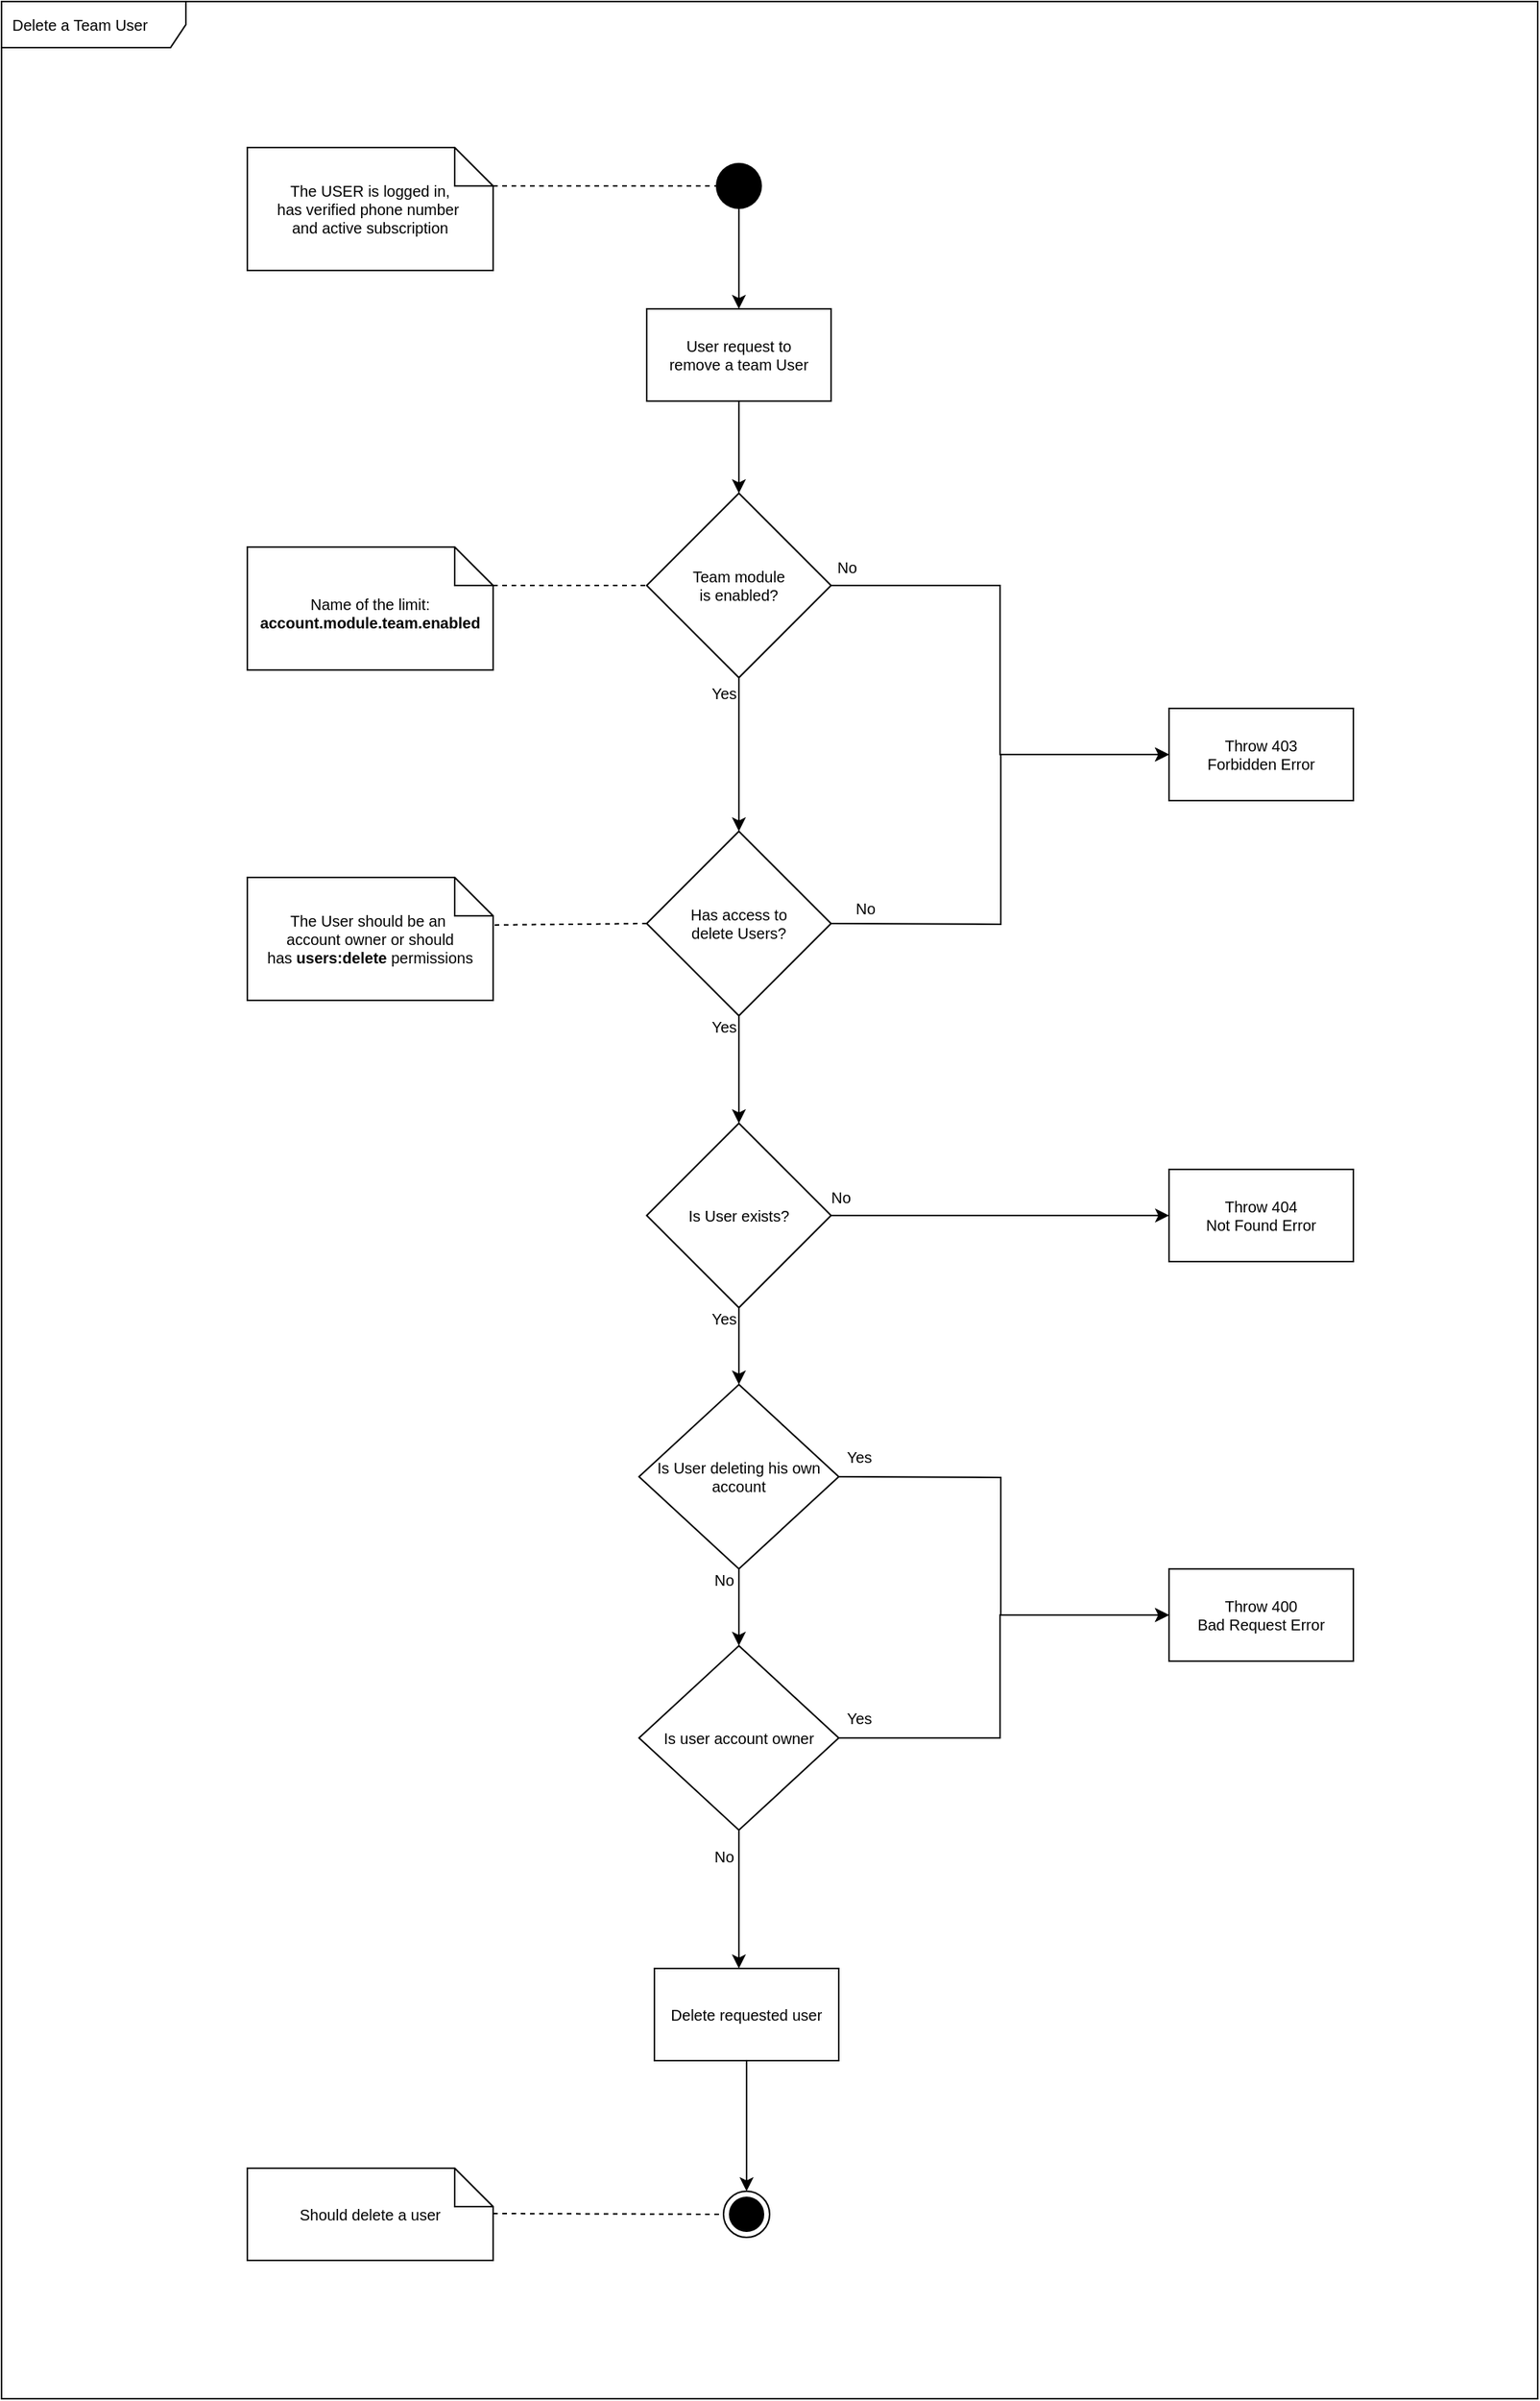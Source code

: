 <mxfile version="14.1.8" type="device"><diagram name="Page-1" id="edf60f1a-56cd-e834-aa8a-f176f3a09ee4"><mxGraphModel dx="1106" dy="822" grid="1" gridSize="10" guides="1" tooltips="1" connect="1" arrows="1" fold="1" page="1" pageScale="1" pageWidth="1100" pageHeight="850" background="#ffffff" math="0" shadow="0"><root><mxCell id="0"/><mxCell id="1" parent="0"/><mxCell id="Ba-ZNquN2ZrCmi-AHeB1-1" value="Delete a Team User" style="shape=umlFrame;whiteSpace=wrap;html=1;width=120;height=30;boundedLbl=1;verticalAlign=middle;align=left;spacingLeft=5;fontSize=10;" vertex="1" parent="1"><mxGeometry x="40" y="40" width="1000" height="1560" as="geometry"/></mxCell><mxCell id="_zWAdhGP076Wioq-4BrN-6" value="The USER is logged in,&lt;br&gt;has verified phone number&amp;nbsp;&lt;br&gt;and active subscription" style="shape=note2;boundedLbl=1;whiteSpace=wrap;html=1;size=25;verticalAlign=middle;align=center;fontSize=10;" parent="1" vertex="1"><mxGeometry x="200" y="135" width="160" height="80" as="geometry"/></mxCell><mxCell id="_zWAdhGP076Wioq-4BrN-7" value="" style="endArrow=none;dashed=1;html=1;fontSize=10;entryX=0;entryY=0.5;entryDx=0;entryDy=0;exitX=0;exitY=0;exitDx=160;exitDy=25;exitPerimeter=0;" parent="1" edge="1"><mxGeometry width="50" height="50" relative="1" as="geometry"><mxPoint x="360" y="160" as="sourcePoint"/><mxPoint x="505" y="160" as="targetPoint"/></mxGeometry></mxCell><mxCell id="_zWAdhGP076Wioq-4BrN-8" style="edgeStyle=orthogonalEdgeStyle;rounded=0;orthogonalLoop=1;jettySize=auto;html=1;entryX=0.5;entryY=0;entryDx=0;entryDy=0;fontSize=10;" parent="1" source="_zWAdhGP076Wioq-4BrN-9" edge="1"><mxGeometry relative="1" as="geometry"><mxPoint x="520" y="240" as="targetPoint"/></mxGeometry></mxCell><mxCell id="_zWAdhGP076Wioq-4BrN-9" value="" style="ellipse;fillColor=#000000;strokeColor=none;fontSize=10;" parent="1" vertex="1"><mxGeometry x="505" y="145" width="30" height="30" as="geometry"/></mxCell><mxCell id="_zWAdhGP076Wioq-4BrN-10" value="Yes" style="edgeLabel;html=1;align=center;verticalAlign=middle;resizable=0;points=[];fontSize=10;" parent="1" vertex="1" connectable="0"><mxGeometry x="510" y="490" as="geometry"/></mxCell><mxCell id="_zWAdhGP076Wioq-4BrN-33" style="edgeStyle=orthogonalEdgeStyle;rounded=0;orthogonalLoop=1;jettySize=auto;html=1;entryX=0;entryY=0.5;entryDx=0;entryDy=0;" parent="1" source="_zWAdhGP076Wioq-4BrN-11" target="_zWAdhGP076Wioq-4BrN-22" edge="1"><mxGeometry relative="1" as="geometry"/></mxCell><mxCell id="_zWAdhGP076Wioq-4BrN-11" value="&lt;font style=&quot;font-size: 10px&quot;&gt;Team module &lt;br style=&quot;font-size: 10px;&quot;&gt;is enabled?&lt;/font&gt;" style="rhombus;whiteSpace=wrap;html=1;fontSize=10;" parent="1" vertex="1"><mxGeometry x="460" y="360" width="120" height="120" as="geometry"/></mxCell><mxCell id="_zWAdhGP076Wioq-4BrN-12" style="edgeStyle=orthogonalEdgeStyle;rounded=0;orthogonalLoop=1;jettySize=auto;html=1;entryX=0.5;entryY=0;entryDx=0;entryDy=0;fontSize=10;" parent="1" source="_zWAdhGP076Wioq-4BrN-13" target="_zWAdhGP076Wioq-4BrN-11" edge="1"><mxGeometry relative="1" as="geometry"/></mxCell><mxCell id="_zWAdhGP076Wioq-4BrN-13" value="&lt;font style=&quot;font-size: 10px&quot;&gt;User request to &lt;br&gt;remove a team User&lt;/font&gt;" style="rounded=0;whiteSpace=wrap;html=1;fontSize=10;" parent="1" vertex="1"><mxGeometry x="460" y="240" width="120" height="60" as="geometry"/></mxCell><mxCell id="_zWAdhGP076Wioq-4BrN-14" value="" style="endArrow=none;dashed=1;html=1;exitX=0;exitY=0;exitDx=160;exitDy=25;exitPerimeter=0;entryX=0;entryY=0.5;entryDx=0;entryDy=0;fontSize=10;" parent="1" source="_zWAdhGP076Wioq-4BrN-15" edge="1"><mxGeometry width="50" height="50" relative="1" as="geometry"><mxPoint x="390" y="420" as="sourcePoint"/><mxPoint x="460" y="420" as="targetPoint"/></mxGeometry></mxCell><mxCell id="_zWAdhGP076Wioq-4BrN-15" value="Name of the limit:&lt;br&gt;&lt;b&gt;account.module.team.enabled&lt;/b&gt;" style="shape=note2;boundedLbl=1;whiteSpace=wrap;html=1;size=25;verticalAlign=top;align=center;fontSize=10;" parent="1" vertex="1"><mxGeometry x="200" y="395" width="160" height="80" as="geometry"/></mxCell><mxCell id="_zWAdhGP076Wioq-4BrN-41" style="edgeStyle=orthogonalEdgeStyle;rounded=0;orthogonalLoop=1;jettySize=auto;html=1;" parent="1" source="_zWAdhGP076Wioq-4BrN-16" target="_zWAdhGP076Wioq-4BrN-39" edge="1"><mxGeometry relative="1" as="geometry"/></mxCell><mxCell id="_zWAdhGP076Wioq-4BrN-16" value="&lt;font style=&quot;font-size: 10px&quot;&gt;Has access to&lt;br style=&quot;font-size: 10px&quot;&gt;delete Users?&lt;br style=&quot;font-size: 10px&quot;&gt;&lt;/font&gt;" style="rhombus;whiteSpace=wrap;html=1;fontSize=10;" parent="1" vertex="1"><mxGeometry x="460" y="580" width="120" height="120" as="geometry"/></mxCell><mxCell id="_zWAdhGP076Wioq-4BrN-17" value="" style="endArrow=none;dashed=1;html=1;exitX=0;exitY=0.5;exitDx=0;exitDy=0;entryX=0.995;entryY=0.387;entryDx=0;entryDy=0;entryPerimeter=0;fontSize=10;" parent="1" source="_zWAdhGP076Wioq-4BrN-16" target="_zWAdhGP076Wioq-4BrN-18" edge="1"><mxGeometry width="50" height="50" relative="1" as="geometry"><mxPoint x="410" y="770" as="sourcePoint"/><mxPoint x="390" y="780" as="targetPoint"/></mxGeometry></mxCell><mxCell id="_zWAdhGP076Wioq-4BrN-18" value="The User should be an&amp;nbsp;&lt;br&gt;account&amp;nbsp;owner or should has&amp;nbsp;&lt;b&gt;users:delete&lt;/b&gt;&amp;nbsp;permissions" style="shape=note2;boundedLbl=1;whiteSpace=wrap;html=1;size=25;verticalAlign=middle;align=center;fontSize=10;" parent="1" vertex="1"><mxGeometry x="200" y="610" width="160" height="80" as="geometry"/></mxCell><mxCell id="_zWAdhGP076Wioq-4BrN-19" style="edgeStyle=orthogonalEdgeStyle;rounded=0;orthogonalLoop=1;jettySize=auto;html=1;fontSize=10;entryX=0.5;entryY=0;entryDx=0;entryDy=0;" parent="1" edge="1"><mxGeometry relative="1" as="geometry"><mxPoint x="520" y="580" as="targetPoint"/><mxPoint x="520" y="480" as="sourcePoint"/></mxGeometry></mxCell><mxCell id="_zWAdhGP076Wioq-4BrN-20" value="Yes" style="edgeLabel;html=1;align=center;verticalAlign=middle;resizable=0;points=[];fontSize=10;" parent="_zWAdhGP076Wioq-4BrN-19" vertex="1" connectable="0"><mxGeometry x="-0.367" relative="1" as="geometry"><mxPoint x="-10" y="-22" as="offset"/></mxGeometry></mxCell><mxCell id="_zWAdhGP076Wioq-4BrN-21" value="No" style="edgeLabel;html=1;align=center;verticalAlign=middle;resizable=0;points=[];fontSize=10;" parent="1" vertex="1" connectable="0"><mxGeometry x="590" y="408" as="geometry"/></mxCell><mxCell id="_zWAdhGP076Wioq-4BrN-23" value="No" style="edgeLabel;html=1;align=center;verticalAlign=middle;resizable=0;points=[];fontSize=10;" parent="1" vertex="1" connectable="0"><mxGeometry x="602" y="630" as="geometry"/></mxCell><mxCell id="_zWAdhGP076Wioq-4BrN-24" value="Yes" style="edgeLabel;html=1;align=center;verticalAlign=middle;resizable=0;points=[];fontSize=10;" parent="1" vertex="1" connectable="0"><mxGeometry x="611.455" y="630" as="geometry"><mxPoint x="-102" y="77" as="offset"/></mxGeometry></mxCell><mxCell id="_zWAdhGP076Wioq-4BrN-22" value="&lt;font style=&quot;font-size: 10px&quot;&gt;Throw 403&lt;br style=&quot;font-size: 10px;&quot;&gt;Forbidden Error&lt;/font&gt;" style="rounded=0;whiteSpace=wrap;html=1;fontSize=10;" parent="1" vertex="1"><mxGeometry x="800" y="500" width="120" height="60" as="geometry"/></mxCell><mxCell id="_zWAdhGP076Wioq-4BrN-29" style="edgeStyle=orthogonalEdgeStyle;rounded=0;orthogonalLoop=1;jettySize=auto;html=1;entryX=0;entryY=0.5;entryDx=0;entryDy=0;fontSize=10;" parent="1" target="_zWAdhGP076Wioq-4BrN-22" edge="1"><mxGeometry relative="1" as="geometry"><mxPoint x="580" y="640" as="sourcePoint"/><mxPoint x="800" y="530" as="targetPoint"/></mxGeometry></mxCell><mxCell id="_zWAdhGP076Wioq-4BrN-30" value="No" style="edgeLabel;html=1;align=center;verticalAlign=middle;resizable=0;points=[];fontSize=10;" parent="_zWAdhGP076Wioq-4BrN-29" vertex="1" connectable="0"><mxGeometry x="-0.904" y="4" relative="1" as="geometry"><mxPoint x="6" y="-6" as="offset"/></mxGeometry></mxCell><mxCell id="_zWAdhGP076Wioq-4BrN-35" value="&lt;font style=&quot;font-size: 10px&quot;&gt;Throw 404&lt;br style=&quot;font-size: 10px&quot;&gt;Not Found Error&lt;/font&gt;" style="rounded=0;whiteSpace=wrap;html=1;fontSize=10;" parent="1" vertex="1"><mxGeometry x="800" y="800" width="120" height="60" as="geometry"/></mxCell><mxCell id="_zWAdhGP076Wioq-4BrN-36" value="No" style="edgeLabel;html=1;align=center;verticalAlign=middle;resizable=0;points=[];fontSize=10;" parent="1" vertex="1" connectable="0"><mxGeometry x="660.005" y="740" as="geometry"><mxPoint x="-102" y="77" as="offset"/></mxGeometry></mxCell><mxCell id="_zWAdhGP076Wioq-4BrN-37" value="Yes" style="edgeLabel;html=1;align=center;verticalAlign=middle;resizable=0;points=[];fontSize=10;" parent="1" vertex="1" connectable="0"><mxGeometry x="660.005" y="910" as="geometry"><mxPoint x="-102" y="77" as="offset"/></mxGeometry></mxCell><mxCell id="_zWAdhGP076Wioq-4BrN-38" value="Yes" style="edgeLabel;html=1;align=center;verticalAlign=middle;resizable=0;points=[];fontSize=10;" parent="1" vertex="1" connectable="0"><mxGeometry x="611.455" y="820" as="geometry"><mxPoint x="-102" y="77" as="offset"/></mxGeometry></mxCell><mxCell id="_zWAdhGP076Wioq-4BrN-40" style="edgeStyle=orthogonalEdgeStyle;rounded=0;orthogonalLoop=1;jettySize=auto;html=1;" parent="1" source="_zWAdhGP076Wioq-4BrN-39" target="_zWAdhGP076Wioq-4BrN-35" edge="1"><mxGeometry relative="1" as="geometry"/></mxCell><mxCell id="_zWAdhGP076Wioq-4BrN-51" style="edgeStyle=orthogonalEdgeStyle;rounded=0;orthogonalLoop=1;jettySize=auto;html=1;" parent="1" source="_zWAdhGP076Wioq-4BrN-39" target="_zWAdhGP076Wioq-4BrN-46" edge="1"><mxGeometry relative="1" as="geometry"/></mxCell><mxCell id="_zWAdhGP076Wioq-4BrN-39" value="&lt;font style=&quot;font-size: 10px&quot;&gt;Is User exists?&lt;br style=&quot;font-size: 10px&quot;&gt;&lt;/font&gt;" style="rhombus;whiteSpace=wrap;html=1;fontSize=10;" parent="1" vertex="1"><mxGeometry x="460" y="770" width="120" height="120" as="geometry"/></mxCell><mxCell id="_zWAdhGP076Wioq-4BrN-42" style="edgeStyle=orthogonalEdgeStyle;rounded=0;orthogonalLoop=1;jettySize=auto;html=1;entryX=0;entryY=0.5;entryDx=0;entryDy=0;" parent="1" target="_zWAdhGP076Wioq-4BrN-43" edge="1"><mxGeometry relative="1" as="geometry"><mxPoint x="580" y="1000" as="sourcePoint"/></mxGeometry></mxCell><mxCell id="_zWAdhGP076Wioq-4BrN-43" value="&lt;font style=&quot;font-size: 10px&quot;&gt;Throw 400&lt;br style=&quot;font-size: 10px&quot;&gt;Bad Request Error&lt;/font&gt;" style="rounded=0;whiteSpace=wrap;html=1;fontSize=10;" parent="1" vertex="1"><mxGeometry x="800" y="1060" width="120" height="60" as="geometry"/></mxCell><mxCell id="_zWAdhGP076Wioq-4BrN-44" value="No" style="edgeLabel;html=1;align=center;verticalAlign=middle;resizable=0;points=[];fontSize=10;fontStyle=0" parent="1" vertex="1" connectable="0"><mxGeometry x="611.455" y="990" as="geometry"><mxPoint x="-102" y="77" as="offset"/></mxGeometry></mxCell><mxCell id="_zWAdhGP076Wioq-4BrN-45" style="edgeStyle=orthogonalEdgeStyle;rounded=0;orthogonalLoop=1;jettySize=auto;html=1;entryX=0.5;entryY=0;entryDx=0;entryDy=0;" parent="1" source="_zWAdhGP076Wioq-4BrN-46" target="_zWAdhGP076Wioq-4BrN-48" edge="1"><mxGeometry relative="1" as="geometry"/></mxCell><mxCell id="_zWAdhGP076Wioq-4BrN-46" value="&lt;font style=&quot;font-size: 10px&quot;&gt;Is User deleting his own account&lt;br style=&quot;font-size: 10px&quot;&gt;&lt;/font&gt;" style="rhombus;whiteSpace=wrap;html=1;fontSize=10;" parent="1" vertex="1"><mxGeometry x="455" y="940" width="130" height="120" as="geometry"/></mxCell><mxCell id="_zWAdhGP076Wioq-4BrN-47" style="edgeStyle=orthogonalEdgeStyle;rounded=0;orthogonalLoop=1;jettySize=auto;html=1;entryX=0;entryY=0.5;entryDx=0;entryDy=0;" parent="1" source="_zWAdhGP076Wioq-4BrN-48" target="_zWAdhGP076Wioq-4BrN-43" edge="1"><mxGeometry relative="1" as="geometry"><mxPoint x="700" y="1070" as="targetPoint"/><Array as="points"><mxPoint x="690" y="1170"/><mxPoint x="690" y="1090"/></Array></mxGeometry></mxCell><mxCell id="_zWAdhGP076Wioq-4BrN-56" style="edgeStyle=orthogonalEdgeStyle;rounded=0;orthogonalLoop=1;jettySize=auto;html=1;" parent="1" source="_zWAdhGP076Wioq-4BrN-48" edge="1"><mxGeometry relative="1" as="geometry"><mxPoint x="520" y="1320" as="targetPoint"/></mxGeometry></mxCell><mxCell id="_zWAdhGP076Wioq-4BrN-48" value="&lt;font style=&quot;font-size: 10px&quot;&gt;Is user account owner&lt;br style=&quot;font-size: 10px&quot;&gt;&lt;/font&gt;" style="rhombus;whiteSpace=wrap;html=1;fontSize=10;" parent="1" vertex="1"><mxGeometry x="455" y="1110" width="130" height="120" as="geometry"/></mxCell><mxCell id="_zWAdhGP076Wioq-4BrN-49" value="Yes" style="edgeLabel;html=1;align=center;verticalAlign=middle;resizable=0;points=[];fontSize=10;" parent="1" vertex="1" connectable="0"><mxGeometry x="700.005" y="1080" as="geometry"><mxPoint x="-102" y="77" as="offset"/></mxGeometry></mxCell><mxCell id="_zWAdhGP076Wioq-4BrN-50" value="No" style="edgeLabel;html=1;align=center;verticalAlign=middle;resizable=0;points=[];fontSize=10;fontStyle=0" parent="1" vertex="1" connectable="0"><mxGeometry x="611.455" y="1170" as="geometry"><mxPoint x="-102" y="77" as="offset"/></mxGeometry></mxCell><mxCell id="_zWAdhGP076Wioq-4BrN-52" value="No" style="edgeLabel;html=1;align=center;verticalAlign=middle;resizable=0;points=[];fontSize=10;" parent="1" vertex="1" connectable="0"><mxGeometry x="612" y="640" as="geometry"><mxPoint x="-26" y="178" as="offset"/></mxGeometry></mxCell><mxCell id="_zWAdhGP076Wioq-4BrN-53" value="" style="ellipse;html=1;shape=endState;fillColor=#000000;strokeColor=#000000;fontSize=10;" parent="1" vertex="1"><mxGeometry x="510" y="1465" width="30" height="30" as="geometry"/></mxCell><mxCell id="_zWAdhGP076Wioq-4BrN-57" style="edgeStyle=orthogonalEdgeStyle;rounded=0;orthogonalLoop=1;jettySize=auto;html=1;entryX=0.5;entryY=0;entryDx=0;entryDy=0;" parent="1" source="_zWAdhGP076Wioq-4BrN-55" target="_zWAdhGP076Wioq-4BrN-53" edge="1"><mxGeometry relative="1" as="geometry"/></mxCell><mxCell id="_zWAdhGP076Wioq-4BrN-55" value="Delete requested user" style="rounded=0;whiteSpace=wrap;html=1;fontSize=10;" parent="1" vertex="1"><mxGeometry x="465" y="1320" width="120" height="60" as="geometry"/></mxCell><mxCell id="_zWAdhGP076Wioq-4BrN-58" value="Should delete a user" style="shape=note2;boundedLbl=1;whiteSpace=wrap;html=1;size=25;verticalAlign=middle;align=center;fontSize=10;" parent="1" vertex="1"><mxGeometry x="200" y="1450" width="160" height="60" as="geometry"/></mxCell><mxCell id="_zWAdhGP076Wioq-4BrN-59" value="" style="endArrow=none;dashed=1;html=1;fontSize=10;entryX=0;entryY=0.5;entryDx=0;entryDy=0;" parent="1" edge="1"><mxGeometry width="50" height="50" relative="1" as="geometry"><mxPoint x="360" y="1479.5" as="sourcePoint"/><mxPoint x="510" y="1480" as="targetPoint"/></mxGeometry></mxCell><mxCell id="RRhyonyUMyOpHsL65Xgt-1" value="Yes" style="edgeLabel;html=1;align=center;verticalAlign=middle;resizable=0;points=[];fontSize=10;" parent="1" vertex="1" connectable="0"><mxGeometry x="700.005" y="910" as="geometry"><mxPoint x="-102" y="77" as="offset"/></mxGeometry></mxCell></root></mxGraphModel></diagram></mxfile>
